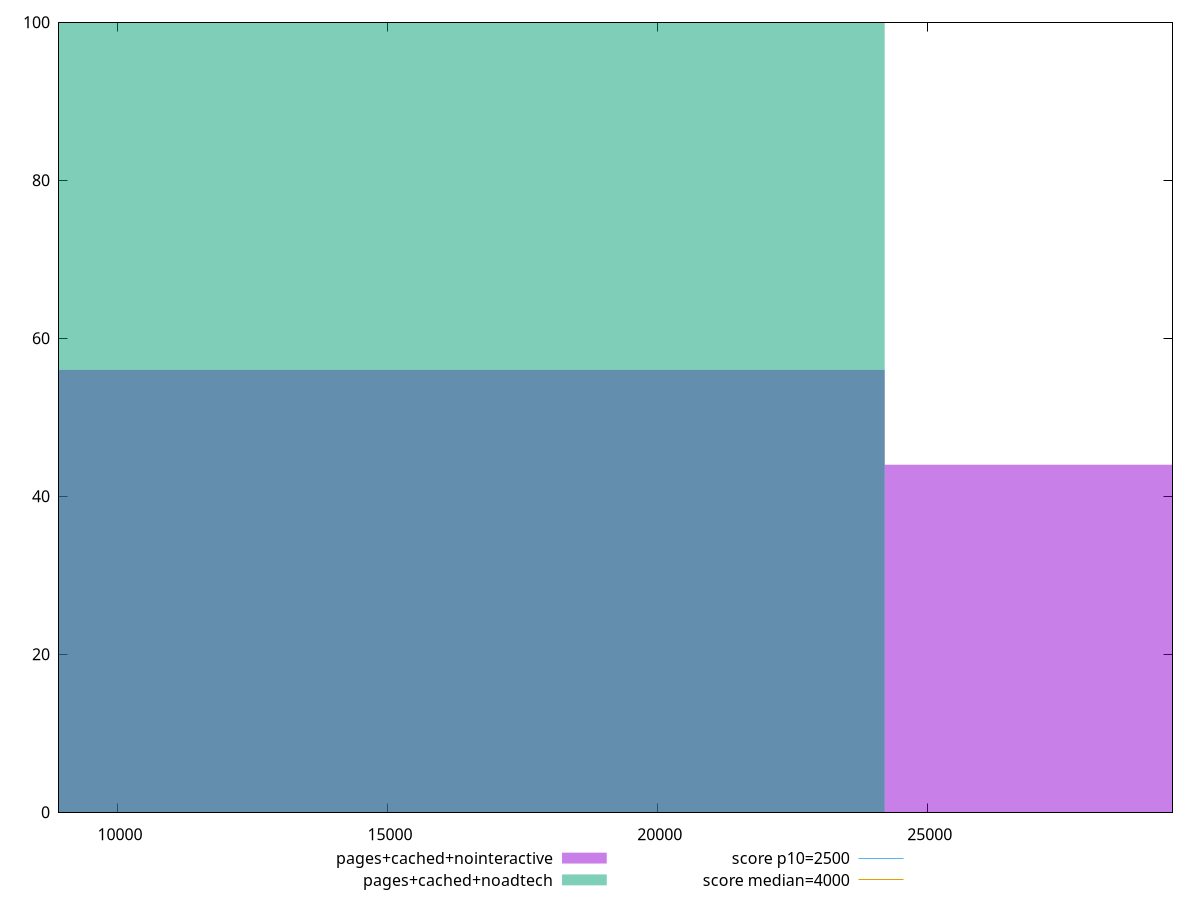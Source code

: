 reset

$pagesCachedNointeractive <<EOF
16133.72827247054 56
32267.45654494108 44
EOF

$pagesCachedNoadtech <<EOF
16133.72827247054 100
EOF

set key outside below
set boxwidth 16133.72827247054
set xrange [8908.24545:29531.422649999986]
set yrange [0:100]
set style fill transparent solid 0.5 noborder

set parametric
set terminal svg size 640, 500 enhanced background rgb 'white'
set output "report_00007_2020-12-11T15:55:29.892Z/largest-contentful-paint/comparison/histogram/3_vs_4.svg"

plot $pagesCachedNointeractive title "pages+cached+nointeractive" with boxes, \
     $pagesCachedNoadtech title "pages+cached+noadtech" with boxes, \
     2500,t title "score p10=2500", \
     4000,t title "score median=4000"

reset
